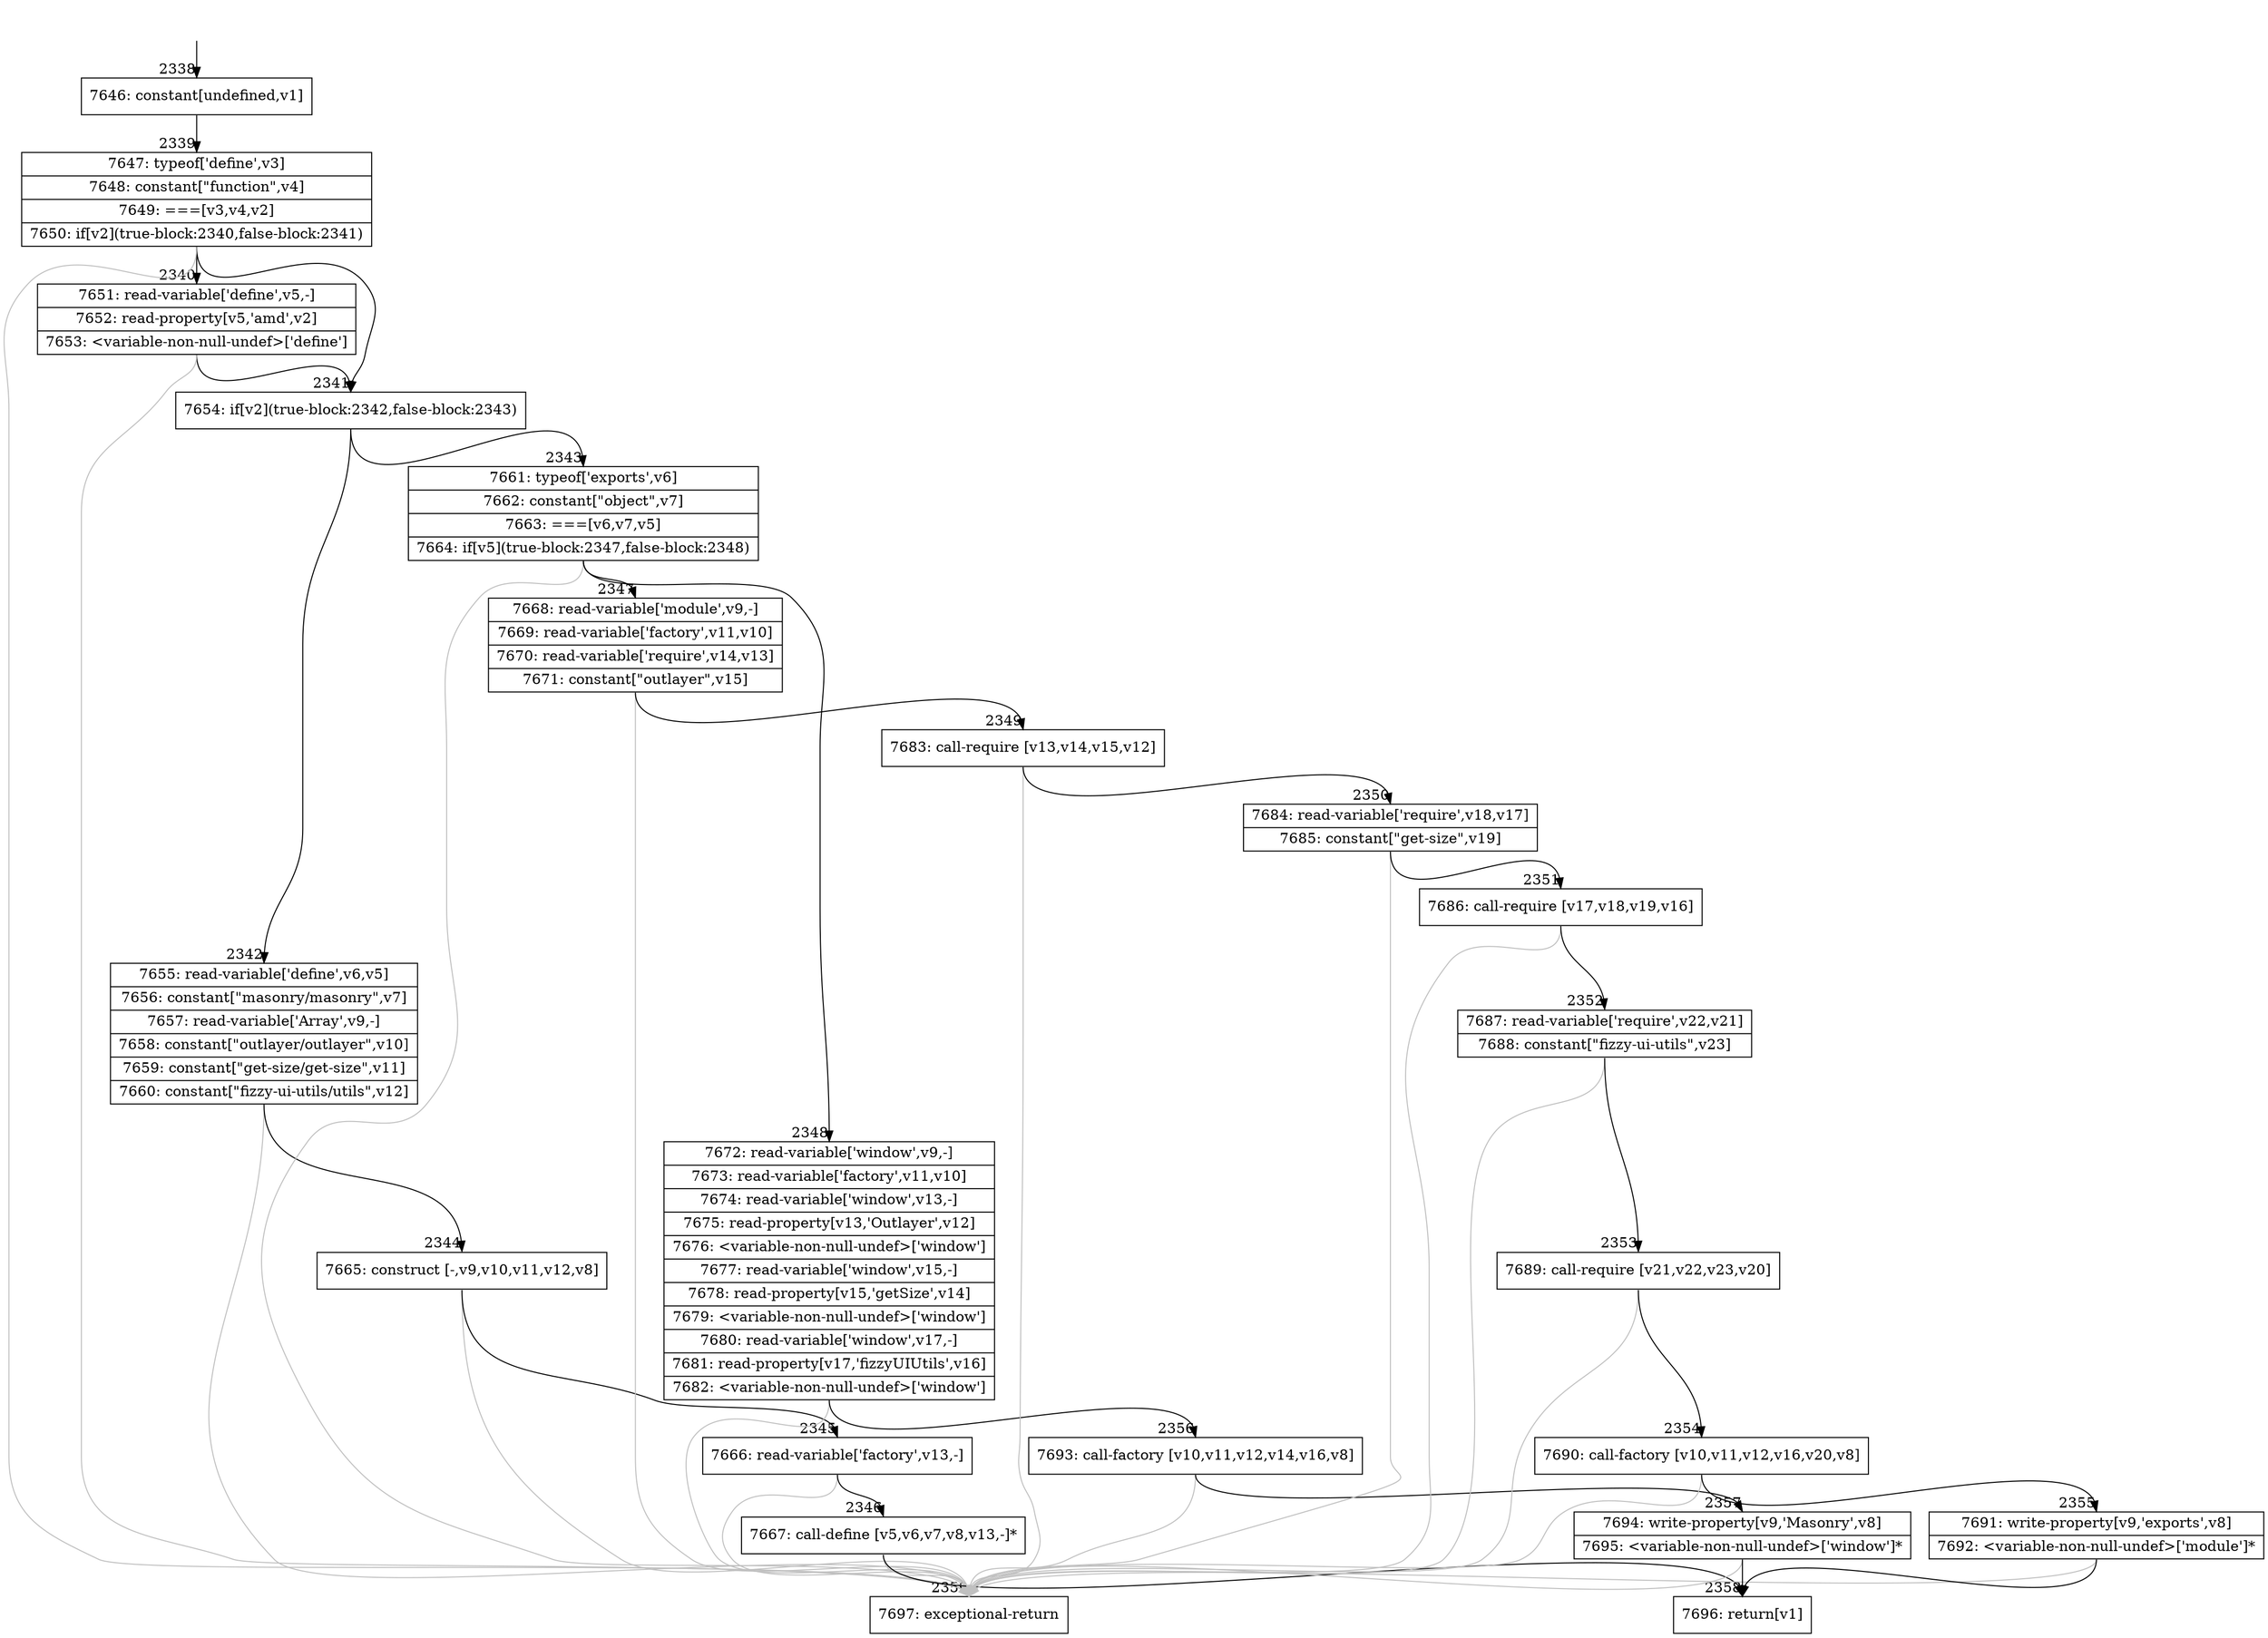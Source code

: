 digraph {
rankdir="TD"
BB_entry218[shape=none,label=""];
BB_entry218 -> BB2338 [tailport=s, headport=n, headlabel="    2338"]
BB2338 [shape=record label="{7646: constant[undefined,v1]}" ] 
BB2338 -> BB2339 [tailport=s, headport=n, headlabel="      2339"]
BB2339 [shape=record label="{7647: typeof['define',v3]|7648: constant[\"function\",v4]|7649: ===[v3,v4,v2]|7650: if[v2](true-block:2340,false-block:2341)}" ] 
BB2339 -> BB2341 [tailport=s, headport=n, headlabel="      2341"]
BB2339 -> BB2340 [tailport=s, headport=n, headlabel="      2340"]
BB2339 -> BB2359 [tailport=s, headport=n, color=gray, headlabel="      2359"]
BB2340 [shape=record label="{7651: read-variable['define',v5,-]|7652: read-property[v5,'amd',v2]|7653: \<variable-non-null-undef\>['define']}" ] 
BB2340 -> BB2341 [tailport=s, headport=n]
BB2340 -> BB2359 [tailport=s, headport=n, color=gray]
BB2341 [shape=record label="{7654: if[v2](true-block:2342,false-block:2343)}" ] 
BB2341 -> BB2342 [tailport=s, headport=n, headlabel="      2342"]
BB2341 -> BB2343 [tailport=s, headport=n, headlabel="      2343"]
BB2342 [shape=record label="{7655: read-variable['define',v6,v5]|7656: constant[\"masonry/masonry\",v7]|7657: read-variable['Array',v9,-]|7658: constant[\"outlayer/outlayer\",v10]|7659: constant[\"get-size/get-size\",v11]|7660: constant[\"fizzy-ui-utils/utils\",v12]}" ] 
BB2342 -> BB2344 [tailport=s, headport=n, headlabel="      2344"]
BB2342 -> BB2359 [tailport=s, headport=n, color=gray]
BB2343 [shape=record label="{7661: typeof['exports',v6]|7662: constant[\"object\",v7]|7663: ===[v6,v7,v5]|7664: if[v5](true-block:2347,false-block:2348)}" ] 
BB2343 -> BB2347 [tailport=s, headport=n, headlabel="      2347"]
BB2343 -> BB2348 [tailport=s, headport=n, headlabel="      2348"]
BB2343 -> BB2359 [tailport=s, headport=n, color=gray]
BB2344 [shape=record label="{7665: construct [-,v9,v10,v11,v12,v8]}" ] 
BB2344 -> BB2345 [tailport=s, headport=n, headlabel="      2345"]
BB2344 -> BB2359 [tailport=s, headport=n, color=gray]
BB2345 [shape=record label="{7666: read-variable['factory',v13,-]}" ] 
BB2345 -> BB2346 [tailport=s, headport=n, headlabel="      2346"]
BB2345 -> BB2359 [tailport=s, headport=n, color=gray]
BB2346 [shape=record label="{7667: call-define [v5,v6,v7,v8,v13,-]*}" ] 
BB2346 -> BB2358 [tailport=s, headport=n, headlabel="      2358"]
BB2346 -> BB2359 [tailport=s, headport=n, color=gray]
BB2347 [shape=record label="{7668: read-variable['module',v9,-]|7669: read-variable['factory',v11,v10]|7670: read-variable['require',v14,v13]|7671: constant[\"outlayer\",v15]}" ] 
BB2347 -> BB2349 [tailport=s, headport=n, headlabel="      2349"]
BB2347 -> BB2359 [tailport=s, headport=n, color=gray]
BB2348 [shape=record label="{7672: read-variable['window',v9,-]|7673: read-variable['factory',v11,v10]|7674: read-variable['window',v13,-]|7675: read-property[v13,'Outlayer',v12]|7676: \<variable-non-null-undef\>['window']|7677: read-variable['window',v15,-]|7678: read-property[v15,'getSize',v14]|7679: \<variable-non-null-undef\>['window']|7680: read-variable['window',v17,-]|7681: read-property[v17,'fizzyUIUtils',v16]|7682: \<variable-non-null-undef\>['window']}" ] 
BB2348 -> BB2356 [tailport=s, headport=n, headlabel="      2356"]
BB2348 -> BB2359 [tailport=s, headport=n, color=gray]
BB2349 [shape=record label="{7683: call-require [v13,v14,v15,v12]}" ] 
BB2349 -> BB2350 [tailport=s, headport=n, headlabel="      2350"]
BB2349 -> BB2359 [tailport=s, headport=n, color=gray]
BB2350 [shape=record label="{7684: read-variable['require',v18,v17]|7685: constant[\"get-size\",v19]}" ] 
BB2350 -> BB2351 [tailport=s, headport=n, headlabel="      2351"]
BB2350 -> BB2359 [tailport=s, headport=n, color=gray]
BB2351 [shape=record label="{7686: call-require [v17,v18,v19,v16]}" ] 
BB2351 -> BB2352 [tailport=s, headport=n, headlabel="      2352"]
BB2351 -> BB2359 [tailport=s, headport=n, color=gray]
BB2352 [shape=record label="{7687: read-variable['require',v22,v21]|7688: constant[\"fizzy-ui-utils\",v23]}" ] 
BB2352 -> BB2353 [tailport=s, headport=n, headlabel="      2353"]
BB2352 -> BB2359 [tailport=s, headport=n, color=gray]
BB2353 [shape=record label="{7689: call-require [v21,v22,v23,v20]}" ] 
BB2353 -> BB2354 [tailport=s, headport=n, headlabel="      2354"]
BB2353 -> BB2359 [tailport=s, headport=n, color=gray]
BB2354 [shape=record label="{7690: call-factory [v10,v11,v12,v16,v20,v8]}" ] 
BB2354 -> BB2355 [tailport=s, headport=n, headlabel="      2355"]
BB2354 -> BB2359 [tailport=s, headport=n, color=gray]
BB2355 [shape=record label="{7691: write-property[v9,'exports',v8]|7692: \<variable-non-null-undef\>['module']*}" ] 
BB2355 -> BB2358 [tailport=s, headport=n]
BB2355 -> BB2359 [tailport=s, headport=n, color=gray]
BB2356 [shape=record label="{7693: call-factory [v10,v11,v12,v14,v16,v8]}" ] 
BB2356 -> BB2357 [tailport=s, headport=n, headlabel="      2357"]
BB2356 -> BB2359 [tailport=s, headport=n, color=gray]
BB2357 [shape=record label="{7694: write-property[v9,'Masonry',v8]|7695: \<variable-non-null-undef\>['window']*}" ] 
BB2357 -> BB2358 [tailport=s, headport=n]
BB2357 -> BB2359 [tailport=s, headport=n, color=gray]
BB2358 [shape=record label="{7696: return[v1]}" ] 
BB2359 [shape=record label="{7697: exceptional-return}" ] 
//#$~ 3258
}
